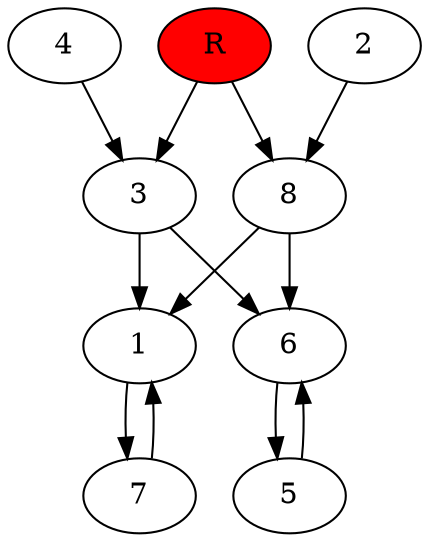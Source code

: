 digraph prb23490 {
	1
	2
	3
	4
	5
	6
	7
	8
	R [fillcolor="#ff0000" style=filled]
	1 -> 7
	2 -> 8
	3 -> 1
	3 -> 6
	4 -> 3
	5 -> 6
	6 -> 5
	7 -> 1
	8 -> 1
	8 -> 6
	R -> 3
	R -> 8
}
